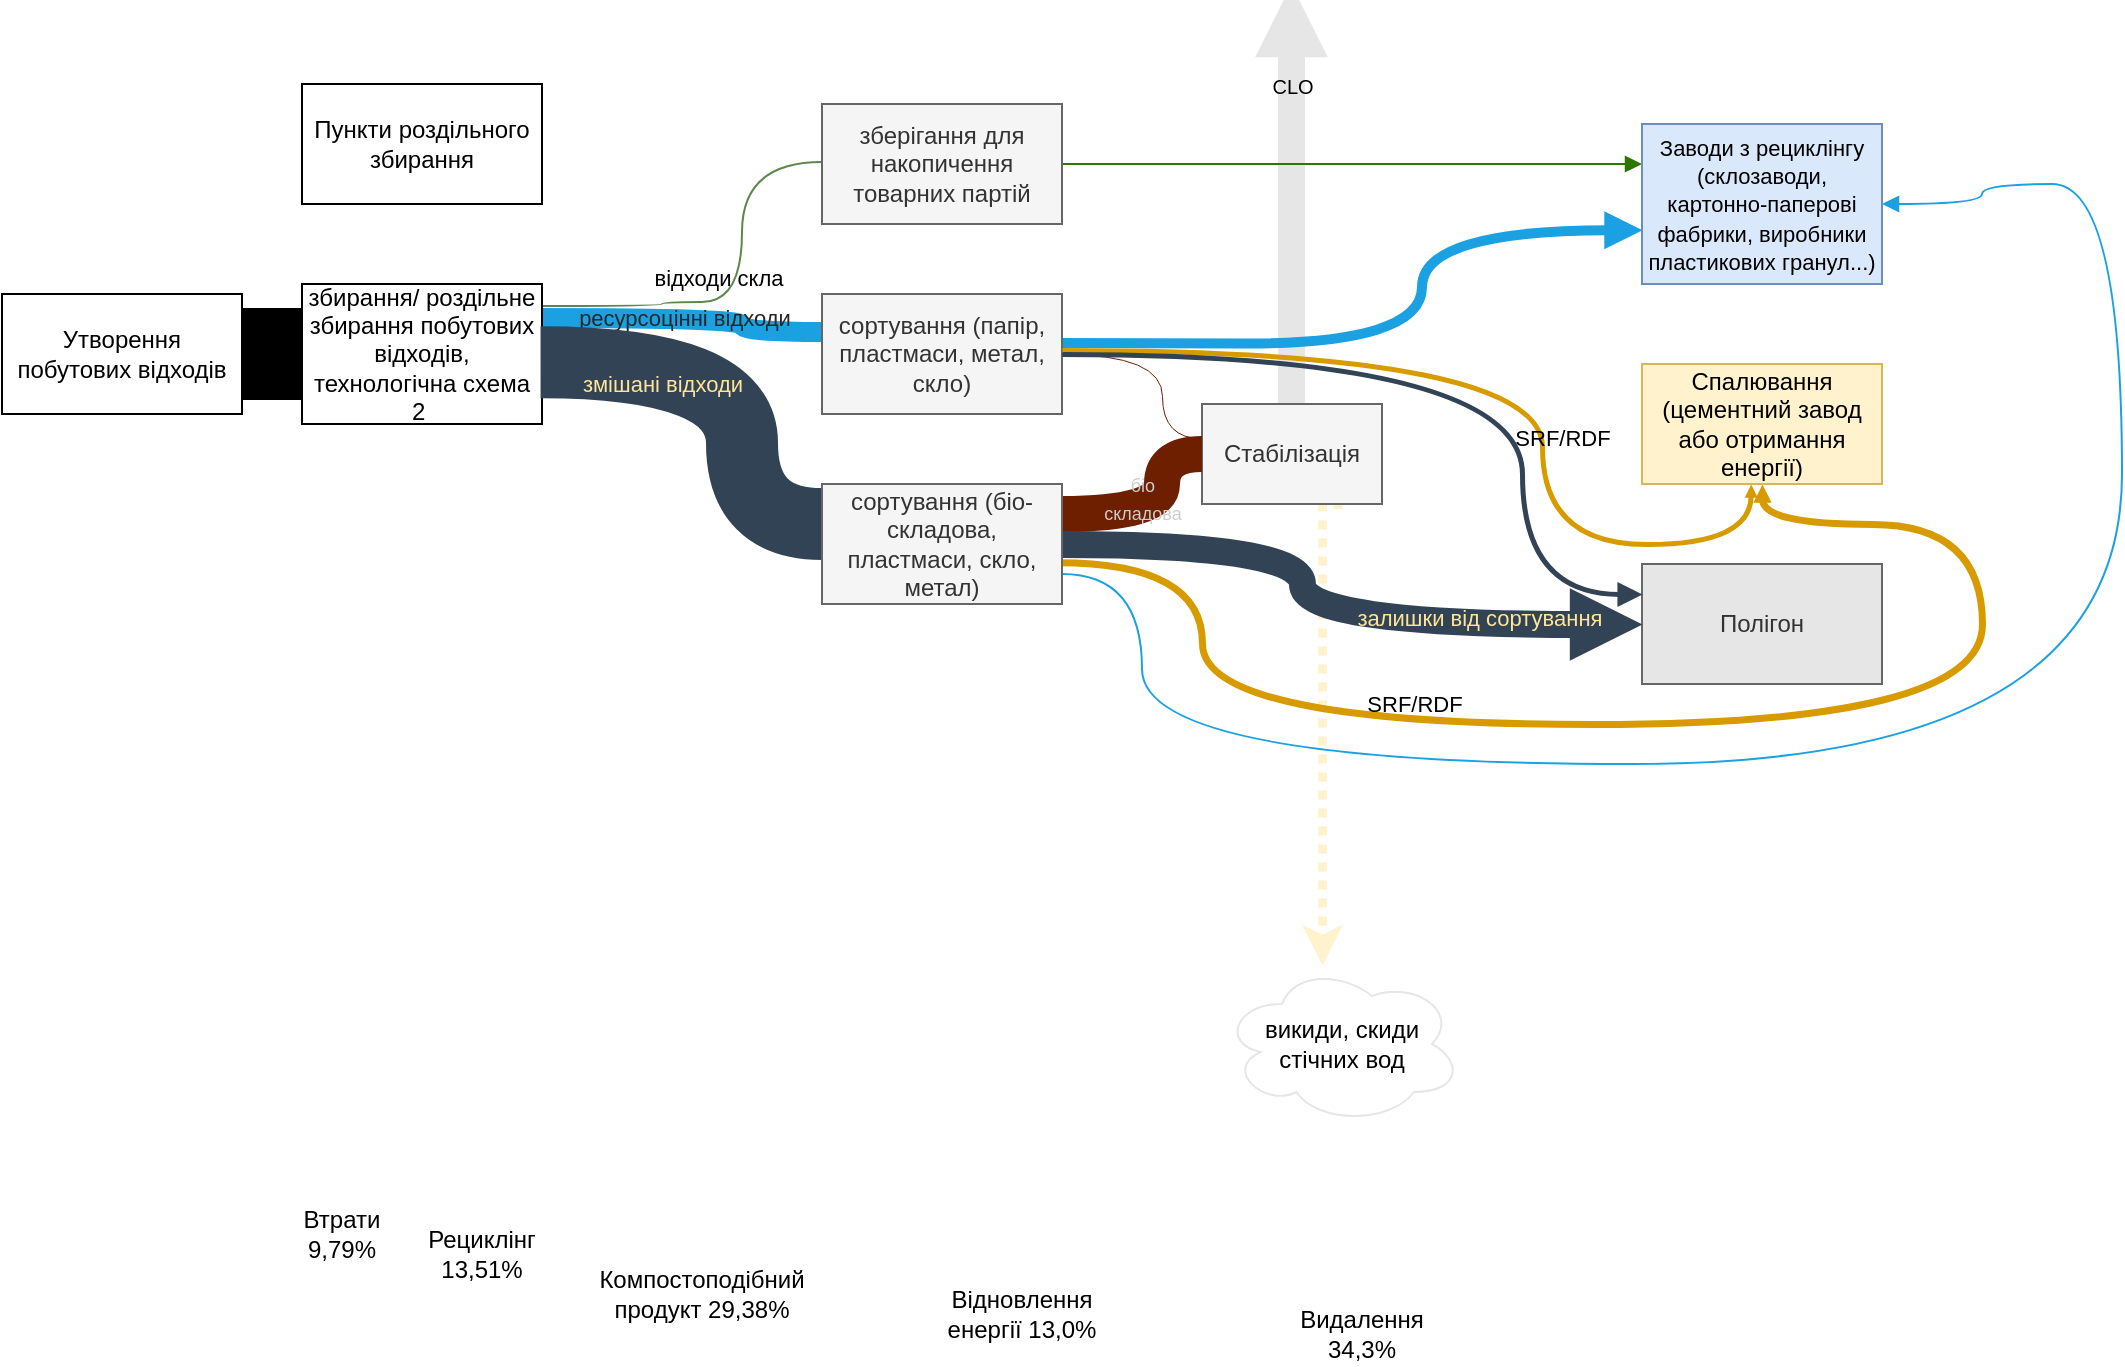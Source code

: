 <mxfile version="24.7.17" pages="2">
  <diagram name="Page-1" id="TaI290nxYZMiwjXGb0RB">
    <mxGraphModel dx="1122" dy="761" grid="1" gridSize="10" guides="1" tooltips="1" connect="1" arrows="1" fold="1" page="1" pageScale="1" pageWidth="1169" pageHeight="827" math="0" shadow="0">
      <root>
        <mxCell id="0" />
        <mxCell id="1" parent="0" />
        <mxCell id="YObOD3WKvlDWgrV_L_7Z-63" style="edgeStyle=orthogonalEdgeStyle;rounded=0;orthogonalLoop=1;jettySize=auto;html=1;exitX=0.5;exitY=0;exitDx=0;exitDy=0;curved=1;strokeWidth=13.5;endArrow=block;endFill=1;endSize=1;fillColor=#f5f5f5;strokeColor=#E6E6E6;" edge="1" parent="1">
          <mxGeometry relative="1" as="geometry">
            <mxPoint x="654.5" y="290" as="sourcePoint" />
            <mxPoint x="654.5" y="80" as="targetPoint" />
            <Array as="points">
              <mxPoint x="654.5" y="130" />
            </Array>
          </mxGeometry>
        </mxCell>
        <mxCell id="YObOD3WKvlDWgrV_L_7Z-66" value="&lt;font size=&quot;1&quot;&gt;CLO&lt;/font&gt;" style="edgeLabel;html=1;align=center;verticalAlign=middle;resizable=0;points=[];labelBackgroundColor=none;spacingTop=2;" vertex="1" connectable="0" parent="YObOD3WKvlDWgrV_L_7Z-63">
          <mxGeometry relative="1" as="geometry">
            <mxPoint y="-55" as="offset" />
          </mxGeometry>
        </mxCell>
        <mxCell id="YObOD3WKvlDWgrV_L_7Z-57" value="" style="edgeStyle=orthogonalEdgeStyle;rounded=0;orthogonalLoop=1;jettySize=auto;html=1;strokeWidth=4.5;fillColor=#f9f7ed;strokeColor=#FFF2CC;dashed=1;dashPattern=1 1;" edge="1" parent="1" target="YObOD3WKvlDWgrV_L_7Z-56">
          <mxGeometry relative="1" as="geometry">
            <mxPoint x="680" y="340" as="sourcePoint" />
            <Array as="points">
              <mxPoint x="670" y="340" />
            </Array>
          </mxGeometry>
        </mxCell>
        <mxCell id="YObOD3WKvlDWgrV_L_7Z-9" value="" style="edgeStyle=orthogonalEdgeStyle;rounded=0;orthogonalLoop=1;jettySize=auto;html=1;curved=1;fillColor=#6d8764;strokeColor=#5D874F;endArrow=none;endFill=0;entryX=1;entryY=0.5;entryDx=0;entryDy=0;" edge="1" parent="1">
          <mxGeometry relative="1" as="geometry">
            <mxPoint x="280" y="241" as="sourcePoint" />
            <mxPoint x="420" y="169" as="targetPoint" />
            <Array as="points">
              <mxPoint x="340" y="241" />
              <mxPoint x="340" y="239" />
              <mxPoint x="380" y="239" />
              <mxPoint x="380" y="169" />
            </Array>
          </mxGeometry>
        </mxCell>
        <mxCell id="YObOD3WKvlDWgrV_L_7Z-36" value="відходи скла" style="edgeLabel;html=1;align=center;verticalAlign=middle;resizable=0;points=[];labelBackgroundColor=none;" vertex="1" connectable="0" parent="YObOD3WKvlDWgrV_L_7Z-9">
          <mxGeometry y="12" relative="1" as="geometry">
            <mxPoint y="-8" as="offset" />
          </mxGeometry>
        </mxCell>
        <mxCell id="YObOD3WKvlDWgrV_L_7Z-31" value="" style="edgeStyle=orthogonalEdgeStyle;rounded=0;orthogonalLoop=1;jettySize=auto;html=1;fillColor=#1ba1e2;strokeColor=#1BA1E2;strokeWidth=10;endArrow=none;endFill=0;curved=1;exitX=0.005;exitY=0.769;exitDx=0;exitDy=0;entryX=0.003;entryY=0.317;entryDx=0;entryDy=0;exitPerimeter=0;entryPerimeter=0;" edge="1" parent="1" target="YObOD3WKvlDWgrV_L_7Z-30">
          <mxGeometry relative="1" as="geometry">
            <mxPoint x="279.4" y="247.0" as="sourcePoint" />
            <mxPoint x="420" y="263.33" as="targetPoint" />
            <Array as="points">
              <mxPoint x="380" y="247" />
              <mxPoint x="380" y="254" />
            </Array>
          </mxGeometry>
        </mxCell>
        <mxCell id="YObOD3WKvlDWgrV_L_7Z-34" value="&lt;p style=&quot;margin: 0px; font-style: normal; font-variant-caps: normal; font-stretch: normal; line-height: normal; font-family: Arial; font-size-adjust: none; font-kerning: auto; font-variant-alternates: normal; font-variant-ligatures: normal; font-variant-numeric: normal; font-variant-east-asian: normal; font-variant-position: normal; font-variant-emoji: normal; font-feature-settings: normal; font-optical-sizing: auto; font-variation-settings: normal; color: rgb(38, 38, 38);&quot;&gt;ресурсоцінні відходи&lt;/p&gt;" style="edgeLabel;html=1;align=center;verticalAlign=middle;resizable=0;points=[];labelBackgroundColor=none;" vertex="1" connectable="0" parent="YObOD3WKvlDWgrV_L_7Z-31">
          <mxGeometry x="0.024" y="-1" relative="1" as="geometry">
            <mxPoint x="-5" y="-2" as="offset" />
          </mxGeometry>
        </mxCell>
        <mxCell id="YObOD3WKvlDWgrV_L_7Z-1" value="збирання/ роздільне збирання побутових відходів, технологічна схема 2&amp;nbsp;" style="rounded=0;whiteSpace=wrap;html=1;direction=west;" vertex="1" parent="1">
          <mxGeometry x="160" y="230" width="120" height="70" as="geometry" />
        </mxCell>
        <mxCell id="YObOD3WKvlDWgrV_L_7Z-54" style="edgeStyle=orthogonalEdgeStyle;rounded=0;orthogonalLoop=1;jettySize=auto;html=1;curved=1;entryX=0.5;entryY=1;entryDx=0;entryDy=0;strokeWidth=3.5;fillColor=#ffcd28;strokeColor=#d79b00;gradientColor=#ffa500;exitX=0.982;exitY=0.653;exitDx=0;exitDy=0;endArrow=block;endFill=1;exitPerimeter=0;endSize=0;" edge="1" parent="1" source="YObOD3WKvlDWgrV_L_7Z-6" target="YObOD3WKvlDWgrV_L_7Z-39">
          <mxGeometry relative="1" as="geometry">
            <mxPoint x="950" y="260" as="targetPoint" />
            <Array as="points">
              <mxPoint x="610" y="369" />
              <mxPoint x="610" y="450" />
              <mxPoint x="1000" y="450" />
              <mxPoint x="1000" y="350" />
              <mxPoint x="890" y="350" />
            </Array>
          </mxGeometry>
        </mxCell>
        <mxCell id="YObOD3WKvlDWgrV_L_7Z-67" value="SRF/RDF" style="edgeLabel;html=1;align=center;verticalAlign=middle;resizable=0;points=[];labelBackgroundColor=none;" vertex="1" connectable="0" parent="YObOD3WKvlDWgrV_L_7Z-54">
          <mxGeometry x="-0.564" y="-15" relative="1" as="geometry">
            <mxPoint x="90" y="-25" as="offset" />
          </mxGeometry>
        </mxCell>
        <mxCell id="YObOD3WKvlDWgrV_L_7Z-47" style="edgeStyle=orthogonalEdgeStyle;rounded=0;orthogonalLoop=1;jettySize=auto;html=1;entryX=0;entryY=0.25;entryDx=0;entryDy=0;curved=1;fillColor=#60a917;strokeColor=#2D7600;endArrow=block;endFill=1;exitX=0;exitY=0.5;exitDx=0;exitDy=0;" edge="1" parent="1" source="YObOD3WKvlDWgrV_L_7Z-8" target="YObOD3WKvlDWgrV_L_7Z-37">
          <mxGeometry relative="1" as="geometry">
            <mxPoint x="550" y="454.6" as="sourcePoint" />
            <mxPoint x="858.8" y="454.58" as="targetPoint" />
            <Array as="points" />
          </mxGeometry>
        </mxCell>
        <mxCell id="YObOD3WKvlDWgrV_L_7Z-8" value="зберігання для накопичення товарних партій" style="rounded=0;whiteSpace=wrap;html=1;direction=west;fillColor=#f5f5f5;strokeColor=#666666;fontColor=#333333;" vertex="1" parent="1">
          <mxGeometry x="420" y="140" width="120" height="60" as="geometry" />
        </mxCell>
        <mxCell id="YObOD3WKvlDWgrV_L_7Z-38" value="" style="edgeStyle=orthogonalEdgeStyle;rounded=0;orthogonalLoop=1;jettySize=auto;html=1;curved=1;strokeWidth=5;fillColor=#1ba1e2;strokeColor=#1BA1E2;endArrow=block;endFill=1;entryX=0.002;entryY=0.664;entryDx=0;entryDy=0;exitX=0.988;exitY=0.409;exitDx=0;exitDy=0;exitPerimeter=0;entryPerimeter=0;" edge="1" parent="1" source="YObOD3WKvlDWgrV_L_7Z-30" target="YObOD3WKvlDWgrV_L_7Z-37">
          <mxGeometry relative="1" as="geometry">
            <mxPoint x="540" y="250" as="sourcePoint" />
            <mxPoint x="699" y="100" as="targetPoint" />
            <Array as="points">
              <mxPoint x="540" y="260" />
              <mxPoint x="720" y="260" />
              <mxPoint x="720" y="210" />
            </Array>
          </mxGeometry>
        </mxCell>
        <mxCell id="YObOD3WKvlDWgrV_L_7Z-30" value="сортування (папір, пластмаси, метал, скло)" style="whiteSpace=wrap;html=1;rounded=0;fillColor=#f5f5f5;fontColor=#333333;strokeColor=#666666;" vertex="1" parent="1">
          <mxGeometry x="420" y="235" width="120" height="60" as="geometry" />
        </mxCell>
        <mxCell id="YObOD3WKvlDWgrV_L_7Z-37" value="&lt;font style=&quot;font-size: 11px;&quot;&gt;Заводи з рециклінгу (склозаводи, картонно-паперові фабрики, виробники пластикових гранул...)&lt;/font&gt;" style="whiteSpace=wrap;html=1;fillColor=#dae8fc;strokeColor=#6c8ebf;rounded=0;" vertex="1" parent="1">
          <mxGeometry x="830" y="150" width="120" height="80" as="geometry" />
        </mxCell>
        <mxCell id="YObOD3WKvlDWgrV_L_7Z-40" value="" style="edgeStyle=orthogonalEdgeStyle;orthogonalLoop=1;jettySize=auto;html=1;rounded=0;curved=1;strokeWidth=2.5;fillColor=#ffcd28;strokeColor=#d79b00;gradientColor=#ffa500;startArrow=none;startFill=0;endArrow=block;endFill=1;exitX=1;exitY=0.5;exitDx=0;exitDy=0;entryX=0.453;entryY=1.001;entryDx=0;entryDy=0;entryPerimeter=0;endSize=0;" edge="1" parent="1" target="YObOD3WKvlDWgrV_L_7Z-39">
          <mxGeometry width="80" relative="1" as="geometry">
            <mxPoint x="540" y="263.0" as="sourcePoint" />
            <mxPoint x="830" y="308" as="targetPoint" />
            <Array as="points">
              <mxPoint x="780" y="263" />
              <mxPoint x="780" y="360" />
              <mxPoint x="884" y="360" />
            </Array>
          </mxGeometry>
        </mxCell>
        <mxCell id="YObOD3WKvlDWgrV_L_7Z-68" value="SRF/RDF" style="edgeLabel;html=1;align=center;verticalAlign=middle;resizable=0;points=[];labelBackgroundColor=none;" vertex="1" connectable="0" parent="YObOD3WKvlDWgrV_L_7Z-40">
          <mxGeometry x="0.25" relative="1" as="geometry">
            <mxPoint x="10" y="-11" as="offset" />
          </mxGeometry>
        </mxCell>
        <mxCell id="YObOD3WKvlDWgrV_L_7Z-41" value="Полігон" style="whiteSpace=wrap;html=1;fillColor=#E6E6E6;strokeColor=#666666;fontColor=#333333;" vertex="1" parent="1">
          <mxGeometry x="830" y="370" width="120" height="60" as="geometry" />
        </mxCell>
        <mxCell id="YObOD3WKvlDWgrV_L_7Z-44" value="" style="edgeStyle=orthogonalEdgeStyle;orthogonalLoop=1;jettySize=auto;html=1;rounded=0;entryX=-0.001;entryY=0.342;entryDx=0;entryDy=0;curved=1;strokeWidth=0.5;endArrow=none;endFill=0;fillColor=#a0522d;strokeColor=#6D1F00;exitX=1;exitY=0.5;exitDx=0;exitDy=0;entryPerimeter=0;" edge="1" parent="1" source="YObOD3WKvlDWgrV_L_7Z-30" target="YObOD3WKvlDWgrV_L_7Z-45">
          <mxGeometry width="80" relative="1" as="geometry">
            <mxPoint x="540" y="210" as="sourcePoint" />
            <mxPoint x="693.0" y="243" as="targetPoint" />
            <Array as="points">
              <mxPoint x="590" y="265" />
              <mxPoint x="590" y="307" />
            </Array>
          </mxGeometry>
        </mxCell>
        <mxCell id="YObOD3WKvlDWgrV_L_7Z-45" value="Стабілізація" style="whiteSpace=wrap;html=1;fillColor=#f5f5f5;fontColor=#333333;strokeColor=#666666;" vertex="1" parent="1">
          <mxGeometry x="610" y="290" width="90" height="50" as="geometry" />
        </mxCell>
        <mxCell id="YObOD3WKvlDWgrV_L_7Z-50" value="" style="edgeStyle=orthogonalEdgeStyle;orthogonalLoop=1;jettySize=auto;html=1;rounded=0;curved=1;strokeWidth=18;endArrow=none;endFill=0;fillColor=#a0522d;strokeColor=#6D1F00;exitX=1;exitY=0.25;exitDx=0;exitDy=0;entryX=0;entryY=0.5;entryDx=0;entryDy=0;" edge="1" parent="1" source="YObOD3WKvlDWgrV_L_7Z-6" target="YObOD3WKvlDWgrV_L_7Z-45">
          <mxGeometry width="80" relative="1" as="geometry">
            <mxPoint x="540" y="256.18" as="sourcePoint" />
            <mxPoint x="682.04" y="217" as="targetPoint" />
            <Array as="points">
              <mxPoint x="590" y="345" />
              <mxPoint x="590" y="315" />
            </Array>
          </mxGeometry>
        </mxCell>
        <mxCell id="YObOD3WKvlDWgrV_L_7Z-65" value="&lt;span style=&quot;white-space: normal; caret-color: rgb(51, 51, 51); text-align: left;&quot;&gt;&lt;font style=&quot;font-size: 9px;&quot; face=&quot;Helvetica&quot;&gt;біо складова&lt;/font&gt;&lt;/span&gt;" style="edgeLabel;html=1;align=center;verticalAlign=middle;resizable=0;points=[];labelBackgroundColor=none;fontColor=#CCCCCC;" vertex="1" connectable="0" parent="YObOD3WKvlDWgrV_L_7Z-50">
          <mxGeometry x="0.121" y="3" relative="1" as="geometry">
            <mxPoint x="-7" y="-2" as="offset" />
          </mxGeometry>
        </mxCell>
        <mxCell id="YObOD3WKvlDWgrV_L_7Z-51" value="" style="edgeStyle=orthogonalEdgeStyle;orthogonalLoop=1;jettySize=auto;html=1;rounded=0;curved=1;exitX=1;exitY=0.5;exitDx=0;exitDy=0;strokeWidth=13.5;fillColor=#647687;strokeColor=#314354;endArrow=block;endFill=1;endSize=1;" edge="1" parent="1" source="YObOD3WKvlDWgrV_L_7Z-6" target="YObOD3WKvlDWgrV_L_7Z-41">
          <mxGeometry width="80" relative="1" as="geometry">
            <mxPoint x="540" y="241" as="sourcePoint" />
            <mxPoint x="860" y="206" as="targetPoint" />
            <Array as="points">
              <mxPoint x="660" y="360" />
              <mxPoint x="660" y="400" />
            </Array>
          </mxGeometry>
        </mxCell>
        <mxCell id="YObOD3WKvlDWgrV_L_7Z-64" value="залишки від сортування&amp;nbsp;" style="edgeLabel;html=1;align=center;verticalAlign=middle;resizable=0;points=[];labelBackgroundColor=none;fontColor=#FFE599;" vertex="1" connectable="0" parent="YObOD3WKvlDWgrV_L_7Z-51">
          <mxGeometry x="-0.197" y="-1" relative="1" as="geometry">
            <mxPoint x="91" y="24" as="offset" />
          </mxGeometry>
        </mxCell>
        <mxCell id="YObOD3WKvlDWgrV_L_7Z-52" value="" style="edgeStyle=orthogonalEdgeStyle;orthogonalLoop=1;jettySize=auto;html=1;rounded=0;curved=1;fillColor=#1ba1e2;strokeColor=#1BA1E2;endArrow=block;endFill=1;exitX=1;exitY=0.75;exitDx=0;exitDy=0;entryX=1;entryY=0.5;entryDx=0;entryDy=0;" edge="1" parent="1" source="YObOD3WKvlDWgrV_L_7Z-6" target="YObOD3WKvlDWgrV_L_7Z-37">
          <mxGeometry width="80" relative="1" as="geometry">
            <mxPoint x="540" y="230" as="sourcePoint" />
            <mxPoint x="1030" y="190" as="targetPoint" />
            <Array as="points">
              <mxPoint x="580" y="375" />
              <mxPoint x="580" y="470" />
              <mxPoint x="1070" y="470" />
              <mxPoint x="1070" y="180" />
              <mxPoint x="1000" y="180" />
              <mxPoint x="1000" y="190" />
            </Array>
          </mxGeometry>
        </mxCell>
        <mxCell id="YObOD3WKvlDWgrV_L_7Z-56" value="викиди, скиди стічних вод" style="ellipse;shape=cloud;whiteSpace=wrap;html=1;strokeColor=#E6E6E6;" vertex="1" parent="1">
          <mxGeometry x="620" y="570" width="120" height="80" as="geometry" />
        </mxCell>
        <mxCell id="YObOD3WKvlDWgrV_L_7Z-69" value="Рециклінг 13,51%" style="text;strokeColor=none;align=center;fillColor=none;html=1;verticalAlign=middle;whiteSpace=wrap;rounded=0;" vertex="1" parent="1">
          <mxGeometry x="220" y="700" width="60" height="30" as="geometry" />
        </mxCell>
        <mxCell id="YObOD3WKvlDWgrV_L_7Z-71" value="Відновлення енергії 13,0%" style="text;strokeColor=none;align=center;fillColor=none;html=1;verticalAlign=middle;whiteSpace=wrap;rounded=0;" vertex="1" parent="1">
          <mxGeometry x="470" y="730" width="100" height="30" as="geometry" />
        </mxCell>
        <mxCell id="YObOD3WKvlDWgrV_L_7Z-72" value="Видалення 34,3%" style="text;strokeColor=none;align=center;fillColor=none;html=1;verticalAlign=middle;whiteSpace=wrap;rounded=0;" vertex="1" parent="1">
          <mxGeometry x="640" y="740" width="100" height="30" as="geometry" />
        </mxCell>
        <mxCell id="YObOD3WKvlDWgrV_L_7Z-73" value="Компостоподібний продукт 29,38%" style="text;strokeColor=none;align=center;fillColor=none;html=1;verticalAlign=middle;whiteSpace=wrap;rounded=0;" vertex="1" parent="1">
          <mxGeometry x="300" y="720" width="120" height="30" as="geometry" />
        </mxCell>
        <mxCell id="YObOD3WKvlDWgrV_L_7Z-74" value="Втрати 9,79%" style="text;strokeColor=none;align=center;fillColor=none;html=1;verticalAlign=middle;whiteSpace=wrap;rounded=0;" vertex="1" parent="1">
          <mxGeometry x="150" y="690" width="60" height="30" as="geometry" />
        </mxCell>
        <mxCell id="durKq_DNV5YjQT-T86ld-2" value="" style="edgeStyle=orthogonalEdgeStyle;rounded=0;orthogonalLoop=1;jettySize=auto;html=1;endArrow=none;endFill=0;strokeWidth=46;" edge="1" parent="1" source="YObOD3WKvlDWgrV_L_7Z-77" target="YObOD3WKvlDWgrV_L_7Z-1">
          <mxGeometry relative="1" as="geometry" />
        </mxCell>
        <mxCell id="YObOD3WKvlDWgrV_L_7Z-77" value="Утворення побутових відходів" style="whiteSpace=wrap;html=1;" vertex="1" parent="1">
          <mxGeometry x="10" y="235" width="120" height="60" as="geometry" />
        </mxCell>
        <mxCell id="durKq_DNV5YjQT-T86ld-4" value="" style="edgeStyle=orthogonalEdgeStyle;rounded=0;orthogonalLoop=1;jettySize=auto;html=1;curved=1;strokeWidth=36;endArrow=none;endFill=0;endSize=13;fontColor=#7a7a7a;fillColor=#647687;strokeColor=#314354;exitX=0.006;exitY=0.441;exitDx=0;exitDy=0;exitPerimeter=0;" edge="1" parent="1" source="YObOD3WKvlDWgrV_L_7Z-1" target="YObOD3WKvlDWgrV_L_7Z-6">
          <mxGeometry relative="1" as="geometry">
            <mxPoint x="279" y="269" as="sourcePoint" />
            <mxPoint x="500" y="401.5" as="targetPoint" />
            <Array as="points">
              <mxPoint x="380" y="269" />
              <mxPoint x="380" y="350" />
            </Array>
          </mxGeometry>
        </mxCell>
        <mxCell id="durKq_DNV5YjQT-T86ld-8" value="&lt;span style=&quot;caret-color: rgb(255, 229, 153); color: rgb(255, 229, 153);&quot;&gt;змішані відходи&lt;/span&gt;" style="edgeLabel;html=1;align=center;verticalAlign=middle;resizable=0;points=[];labelBackgroundColor=none;" vertex="1" connectable="0" parent="durKq_DNV5YjQT-T86ld-4">
          <mxGeometry x="-0.046" y="-6" relative="1" as="geometry">
            <mxPoint x="-34" y="6" as="offset" />
          </mxGeometry>
        </mxCell>
        <mxCell id="YObOD3WKvlDWgrV_L_7Z-6" value="сортування (біо-складова, пластмаси, скло, метал)" style="rounded=0;whiteSpace=wrap;html=1;fillColor=#f5f5f5;fontColor=#333333;strokeColor=#666666;" vertex="1" parent="1">
          <mxGeometry x="420" y="330" width="120" height="60" as="geometry" />
        </mxCell>
        <mxCell id="durKq_DNV5YjQT-T86ld-10" value="" style="edgeStyle=orthogonalEdgeStyle;orthogonalLoop=1;jettySize=auto;html=1;rounded=0;curved=1;strokeWidth=2.5;fillColor=#647687;strokeColor=#314354;entryX=0;entryY=0.25;entryDx=0;entryDy=0;endArrow=block;endFill=1;exitX=1;exitY=0.5;exitDx=0;exitDy=0;" edge="1" parent="1" source="YObOD3WKvlDWgrV_L_7Z-30" target="YObOD3WKvlDWgrV_L_7Z-41">
          <mxGeometry width="80" relative="1" as="geometry">
            <mxPoint x="530" y="215" as="sourcePoint" />
            <mxPoint x="830" y="395" as="targetPoint" />
            <Array as="points">
              <mxPoint x="770" y="265" />
              <mxPoint x="770" y="385" />
            </Array>
          </mxGeometry>
        </mxCell>
        <mxCell id="YObOD3WKvlDWgrV_L_7Z-39" value="Спалювання (цементний завод або отримання енергії)" style="whiteSpace=wrap;html=1;fillColor=#fff2cc;strokeColor=#d6b656;" vertex="1" parent="1">
          <mxGeometry x="830" y="270" width="120" height="60" as="geometry" />
        </mxCell>
        <mxCell id="41DSZIVwjrXOuzU7WRzZ-1" value="Пункти роздільного збирання" style="whiteSpace=wrap;html=1;" vertex="1" parent="1">
          <mxGeometry x="160" y="130" width="120" height="60" as="geometry" />
        </mxCell>
      </root>
    </mxGraphModel>
  </diagram>
  <diagram id="njtd-2ZJN5LWuQW-LDx5" name="Page-2">
    <mxGraphModel dx="954" dy="647" grid="1" gridSize="10" guides="1" tooltips="1" connect="1" arrows="1" fold="1" page="1" pageScale="1" pageWidth="1169" pageHeight="827" math="0" shadow="0">
      <root>
        <mxCell id="0" />
        <mxCell id="1" parent="0" />
        <mxCell id="jwHQSd07pXa5gYygd5in-1" value="" style="edgeStyle=orthogonalEdgeStyle;rounded=0;orthogonalLoop=1;jettySize=auto;html=1;strokeWidth=4.5;fillColor=#f9f7ed;strokeColor=#FFF2CC;dashed=1;dashPattern=1 1;" edge="1" parent="1" source="jwHQSd07pXa5gYygd5in-24" target="jwHQSd07pXa5gYygd5in-30">
          <mxGeometry relative="1" as="geometry" />
        </mxCell>
        <mxCell id="jwHQSd07pXa5gYygd5in-2" value="" style="edgeStyle=orthogonalEdgeStyle;rounded=0;orthogonalLoop=1;jettySize=auto;html=1;curved=1;strokeWidth=36;endArrow=none;endFill=0;exitX=0;exitY=0.75;exitDx=0;exitDy=0;endSize=13;fontColor=#7a7a7a;fillColor=#647687;strokeColor=#314354;" edge="1" parent="1" source="jwHQSd07pXa5gYygd5in-8" target="jwHQSd07pXa5gYygd5in-11">
          <mxGeometry relative="1" as="geometry" />
        </mxCell>
        <mxCell id="jwHQSd07pXa5gYygd5in-3" value="змішані відходи" style="edgeLabel;html=1;align=center;verticalAlign=middle;resizable=0;points=[];fontColor=#FFE599;labelBackgroundColor=none;" vertex="1" connectable="0" parent="jwHQSd07pXa5gYygd5in-2">
          <mxGeometry x="0.174" y="-11" relative="1" as="geometry">
            <mxPoint x="-2" y="-11" as="offset" />
          </mxGeometry>
        </mxCell>
        <mxCell id="jwHQSd07pXa5gYygd5in-4" value="" style="edgeStyle=orthogonalEdgeStyle;rounded=0;orthogonalLoop=1;jettySize=auto;html=1;curved=1;fillColor=#6d8764;strokeColor=#5D874F;exitX=0.025;exitY=0.386;exitDx=0;exitDy=0;endArrow=none;endFill=0;exitPerimeter=0;entryX=1;entryY=0.5;entryDx=0;entryDy=0;" edge="1" parent="1" source="jwHQSd07pXa5gYygd5in-8" target="jwHQSd07pXa5gYygd5in-13">
          <mxGeometry relative="1" as="geometry">
            <mxPoint x="280" y="281.5" as="sourcePoint" />
            <mxPoint x="480" y="403" as="targetPoint" />
            <Array as="points">
              <mxPoint x="310" y="273" />
              <mxPoint x="310" y="455" />
            </Array>
          </mxGeometry>
        </mxCell>
        <mxCell id="jwHQSd07pXa5gYygd5in-5" value="відходи скла" style="edgeLabel;html=1;align=center;verticalAlign=middle;resizable=0;points=[];" vertex="1" connectable="0" parent="jwHQSd07pXa5gYygd5in-4">
          <mxGeometry y="12" relative="1" as="geometry">
            <mxPoint y="-8" as="offset" />
          </mxGeometry>
        </mxCell>
        <mxCell id="jwHQSd07pXa5gYygd5in-6" value="" style="edgeStyle=orthogonalEdgeStyle;rounded=0;orthogonalLoop=1;jettySize=auto;html=1;fillColor=#1ba1e2;strokeColor=#1BA1E2;strokeWidth=10;endArrow=none;endFill=0;curved=1;" edge="1" parent="1" source="jwHQSd07pXa5gYygd5in-8" target="jwHQSd07pXa5gYygd5in-15">
          <mxGeometry relative="1" as="geometry" />
        </mxCell>
        <mxCell id="jwHQSd07pXa5gYygd5in-7" value="&lt;p style=&quot;margin: 0px; font-style: normal; font-variant-caps: normal; font-stretch: normal; line-height: normal; font-family: Arial; font-size-adjust: none; font-kerning: auto; font-variant-alternates: normal; font-variant-ligatures: normal; font-variant-numeric: normal; font-variant-east-asian: normal; font-variant-position: normal; font-variant-emoji: normal; font-feature-settings: normal; font-optical-sizing: auto; font-variation-settings: normal; color: rgb(38, 38, 38);&quot;&gt;ресурсоцінні відходи&lt;/p&gt;" style="edgeLabel;html=1;align=center;verticalAlign=middle;resizable=0;points=[];" vertex="1" connectable="0" parent="jwHQSd07pXa5gYygd5in-6">
          <mxGeometry x="0.024" y="-1" relative="1" as="geometry">
            <mxPoint x="11" as="offset" />
          </mxGeometry>
        </mxCell>
        <mxCell id="jwHQSd07pXa5gYygd5in-8" value="збирання/ роздільне збирання побутових відходів" style="rounded=0;whiteSpace=wrap;html=1;direction=west;" vertex="1" parent="1">
          <mxGeometry x="160" y="230" width="120" height="70" as="geometry" />
        </mxCell>
        <mxCell id="jwHQSd07pXa5gYygd5in-9" style="edgeStyle=orthogonalEdgeStyle;rounded=0;orthogonalLoop=1;jettySize=auto;html=1;curved=1;entryX=1.008;entryY=0.607;entryDx=0;entryDy=0;entryPerimeter=0;strokeWidth=3.5;fillColor=#ffcd28;strokeColor=#d79b00;gradientColor=#ffa500;exitX=1;exitY=0.25;exitDx=0;exitDy=0;endArrow=block;endFill=1;" edge="1" parent="1" source="jwHQSd07pXa5gYygd5in-11" target="jwHQSd07pXa5gYygd5in-17">
          <mxGeometry relative="1" as="geometry">
            <mxPoint x="950" y="260" as="targetPoint" />
            <Array as="points">
              <mxPoint x="600" y="232" />
              <mxPoint x="600" y="170" />
              <mxPoint x="1000" y="170" />
              <mxPoint x="1000" y="356" />
            </Array>
          </mxGeometry>
        </mxCell>
        <mxCell id="jwHQSd07pXa5gYygd5in-10" value="SRF/RDF" style="edgeLabel;html=1;align=center;verticalAlign=middle;resizable=0;points=[];labelBackgroundColor=none;" vertex="1" connectable="0" parent="jwHQSd07pXa5gYygd5in-9">
          <mxGeometry x="-0.564" y="-15" relative="1" as="geometry">
            <mxPoint x="134" y="-25" as="offset" />
          </mxGeometry>
        </mxCell>
        <mxCell id="jwHQSd07pXa5gYygd5in-11" value="сортування" style="rounded=0;whiteSpace=wrap;html=1;fillColor=#f5f5f5;fontColor=#333333;strokeColor=#666666;" vertex="1" parent="1">
          <mxGeometry x="420" y="217" width="120" height="60" as="geometry" />
        </mxCell>
        <mxCell id="jwHQSd07pXa5gYygd5in-12" style="edgeStyle=orthogonalEdgeStyle;rounded=0;orthogonalLoop=1;jettySize=auto;html=1;entryX=-0.01;entryY=0.583;entryDx=0;entryDy=0;curved=1;fillColor=#60a917;strokeColor=#2D7600;endArrow=block;endFill=1;entryPerimeter=0;" edge="1" parent="1" target="jwHQSd07pXa5gYygd5in-16">
          <mxGeometry relative="1" as="geometry">
            <mxPoint x="520" y="460" as="sourcePoint" />
            <mxPoint x="810" y="462.02" as="targetPoint" />
            <Array as="points" />
          </mxGeometry>
        </mxCell>
        <mxCell id="jwHQSd07pXa5gYygd5in-13" value="зберігання для накопичення товарних партій" style="rounded=0;whiteSpace=wrap;html=1;direction=west;fillColor=#f5f5f5;strokeColor=#666666;fontColor=#333333;" vertex="1" parent="1">
          <mxGeometry x="420" y="425" width="120" height="60" as="geometry" />
        </mxCell>
        <mxCell id="jwHQSd07pXa5gYygd5in-14" value="" style="edgeStyle=orthogonalEdgeStyle;rounded=0;orthogonalLoop=1;jettySize=auto;html=1;curved=1;entryX=-0.01;entryY=0.43;entryDx=0;entryDy=0;strokeWidth=5;fillColor=#1ba1e2;strokeColor=#1BA1E2;exitX=1.001;exitY=0.562;exitDx=0;exitDy=0;exitPerimeter=0;endArrow=block;endFill=1;entryPerimeter=0;" edge="1" parent="1" source="jwHQSd07pXa5gYygd5in-15" target="jwHQSd07pXa5gYygd5in-16">
          <mxGeometry relative="1" as="geometry">
            <mxPoint x="540" y="350" as="sourcePoint" />
            <mxPoint x="690" y="490" as="targetPoint" />
            <Array as="points">
              <mxPoint x="680" y="334" />
              <mxPoint x="680" y="451" />
            </Array>
          </mxGeometry>
        </mxCell>
        <mxCell id="jwHQSd07pXa5gYygd5in-15" value="сортування (папір, пластмаси, метал, скло)" style="whiteSpace=wrap;html=1;rounded=0;fillColor=#f5f5f5;fontColor=#333333;strokeColor=#666666;" vertex="1" parent="1">
          <mxGeometry x="420" y="300" width="120" height="60" as="geometry" />
        </mxCell>
        <mxCell id="jwHQSd07pXa5gYygd5in-16" value="Заводи з рециклінгу" style="whiteSpace=wrap;html=1;fillColor=#dae8fc;strokeColor=#6c8ebf;rounded=0;" vertex="1" parent="1">
          <mxGeometry x="830" y="425" width="120" height="60" as="geometry" />
        </mxCell>
        <mxCell id="jwHQSd07pXa5gYygd5in-17" value="Спалювання (цементний завод або отримання енергії)" style="whiteSpace=wrap;html=1;fillColor=#fff2cc;strokeColor=#d6b656;" vertex="1" parent="1">
          <mxGeometry x="830" y="320" width="120" height="60" as="geometry" />
        </mxCell>
        <mxCell id="jwHQSd07pXa5gYygd5in-18" value="" style="edgeStyle=orthogonalEdgeStyle;orthogonalLoop=1;jettySize=auto;html=1;rounded=0;curved=1;strokeWidth=2.5;fillColor=#ffcd28;strokeColor=#d79b00;gradientColor=#ffa500;startArrow=none;startFill=0;entryX=0;entryY=0.5;entryDx=0;entryDy=0;endArrow=block;endFill=1;" edge="1" parent="1" target="jwHQSd07pXa5gYygd5in-17">
          <mxGeometry width="80" relative="1" as="geometry">
            <mxPoint x="540" y="330" as="sourcePoint" />
            <mxPoint x="620" y="340" as="targetPoint" />
            <Array as="points">
              <mxPoint x="540" y="331" />
              <mxPoint x="690" y="331" />
              <mxPoint x="690" y="350" />
            </Array>
          </mxGeometry>
        </mxCell>
        <mxCell id="jwHQSd07pXa5gYygd5in-19" value="SRF/RDF" style="edgeLabel;html=1;align=center;verticalAlign=middle;resizable=0;points=[];labelBackgroundColor=none;" vertex="1" connectable="0" parent="jwHQSd07pXa5gYygd5in-18">
          <mxGeometry x="0.25" relative="1" as="geometry">
            <mxPoint x="26" y="-10" as="offset" />
          </mxGeometry>
        </mxCell>
        <mxCell id="jwHQSd07pXa5gYygd5in-20" value="Полігон" style="whiteSpace=wrap;html=1;fillColor=#E6E6E6;strokeColor=#666666;fontColor=#333333;" vertex="1" parent="1">
          <mxGeometry x="830" y="235" width="120" height="60" as="geometry" />
        </mxCell>
        <mxCell id="jwHQSd07pXa5gYygd5in-21" value="" style="edgeStyle=orthogonalEdgeStyle;orthogonalLoop=1;jettySize=auto;html=1;rounded=0;entryX=0;entryY=0.5;entryDx=0;entryDy=0;curved=1;strokeWidth=0.5;exitX=1.001;exitY=0.424;exitDx=0;exitDy=0;exitPerimeter=0;endArrow=none;endFill=0;fillColor=#a0522d;strokeColor=#6D1F00;" edge="1" parent="1" target="jwHQSd07pXa5gYygd5in-24">
          <mxGeometry width="80" relative="1" as="geometry">
            <mxPoint x="540.12" y="326.44" as="sourcePoint" />
            <mxPoint x="693.0" y="243" as="targetPoint" />
            <Array as="points">
              <mxPoint x="610" y="326" />
              <mxPoint x="610" y="285" />
            </Array>
          </mxGeometry>
        </mxCell>
        <mxCell id="jwHQSd07pXa5gYygd5in-22" style="edgeStyle=orthogonalEdgeStyle;rounded=0;orthogonalLoop=1;jettySize=auto;html=1;exitX=1;exitY=0.5;exitDx=0;exitDy=0;entryX=-0.007;entryY=0.531;entryDx=0;entryDy=0;curved=1;strokeWidth=13.5;endArrow=block;endFill=1;endSize=1;fillColor=#f5f5f5;strokeColor=#E6E6E6;entryPerimeter=0;" edge="1" parent="1" target="jwHQSd07pXa5gYygd5in-20">
          <mxGeometry relative="1" as="geometry">
            <mxPoint x="740" y="282" as="sourcePoint" />
            <mxPoint x="830" y="277" as="targetPoint" />
            <Array as="points">
              <mxPoint x="780" y="282" />
              <mxPoint x="780" y="267" />
            </Array>
          </mxGeometry>
        </mxCell>
        <mxCell id="jwHQSd07pXa5gYygd5in-23" value="&lt;font size=&quot;1&quot;&gt;CLO&lt;/font&gt;" style="edgeLabel;html=1;align=center;verticalAlign=middle;resizable=0;points=[];labelBackgroundColor=none;spacingTop=2;" vertex="1" connectable="0" parent="jwHQSd07pXa5gYygd5in-22">
          <mxGeometry relative="1" as="geometry">
            <mxPoint x="-1" y="1" as="offset" />
          </mxGeometry>
        </mxCell>
        <mxCell id="jwHQSd07pXa5gYygd5in-24" value="Стабілізація" style="whiteSpace=wrap;html=1;fillColor=#f5f5f5;fontColor=#333333;strokeColor=#666666;" vertex="1" parent="1">
          <mxGeometry x="620" y="260" width="120" height="50" as="geometry" />
        </mxCell>
        <mxCell id="jwHQSd07pXa5gYygd5in-25" value="" style="edgeStyle=orthogonalEdgeStyle;orthogonalLoop=1;jettySize=auto;html=1;rounded=0;curved=1;strokeWidth=18;endArrow=none;endFill=0;fillColor=#a0522d;strokeColor=#6D1F00;exitX=0.983;exitY=0.653;exitDx=0;exitDy=0;exitPerimeter=0;entryX=0;entryY=0.331;entryDx=0;entryDy=0;entryPerimeter=0;" edge="1" parent="1" target="jwHQSd07pXa5gYygd5in-24">
          <mxGeometry width="80" relative="1" as="geometry">
            <mxPoint x="540" y="256.18" as="sourcePoint" />
            <mxPoint x="682.04" y="217" as="targetPoint" />
            <Array as="points">
              <mxPoint x="570" y="256" />
              <mxPoint x="590" y="256" />
              <mxPoint x="590" y="277" />
            </Array>
          </mxGeometry>
        </mxCell>
        <mxCell id="jwHQSd07pXa5gYygd5in-26" value="&lt;span style=&quot;white-space: normal; caret-color: rgb(51, 51, 51); text-align: left;&quot;&gt;&lt;font style=&quot;font-size: 9px;&quot; face=&quot;Helvetica&quot;&gt;біо складова&lt;/font&gt;&lt;/span&gt;" style="edgeLabel;html=1;align=center;verticalAlign=middle;resizable=0;points=[];labelBackgroundColor=none;fontColor=#CCCCCC;" vertex="1" connectable="0" parent="jwHQSd07pXa5gYygd5in-25">
          <mxGeometry x="0.121" y="3" relative="1" as="geometry">
            <mxPoint x="-1" y="3" as="offset" />
          </mxGeometry>
        </mxCell>
        <mxCell id="jwHQSd07pXa5gYygd5in-27" value="" style="edgeStyle=orthogonalEdgeStyle;orthogonalLoop=1;jettySize=auto;html=1;rounded=0;entryX=0;entryY=0.25;entryDx=0;entryDy=0;curved=1;exitX=1;exitY=0.75;exitDx=0;exitDy=0;strokeWidth=13.5;fillColor=#647687;strokeColor=#314354;endArrow=block;endFill=1;endSize=1;" edge="1" parent="1" target="jwHQSd07pXa5gYygd5in-20">
          <mxGeometry width="80" relative="1" as="geometry">
            <mxPoint x="540" y="241" as="sourcePoint" />
            <mxPoint x="860" y="206" as="targetPoint" />
            <Array as="points">
              <mxPoint x="620" y="241" />
              <mxPoint x="620" y="240" />
              <mxPoint x="750" y="240" />
              <mxPoint x="750" y="250" />
            </Array>
          </mxGeometry>
        </mxCell>
        <mxCell id="jwHQSd07pXa5gYygd5in-28" value="залишки від сортування&amp;nbsp;" style="edgeLabel;html=1;align=center;verticalAlign=middle;resizable=0;points=[];labelBackgroundColor=none;fontColor=#FFE599;" vertex="1" connectable="0" parent="jwHQSd07pXa5gYygd5in-27">
          <mxGeometry x="-0.197" y="-1" relative="1" as="geometry">
            <mxPoint y="-2" as="offset" />
          </mxGeometry>
        </mxCell>
        <mxCell id="jwHQSd07pXa5gYygd5in-29" value="" style="edgeStyle=orthogonalEdgeStyle;orthogonalLoop=1;jettySize=auto;html=1;rounded=0;curved=1;fillColor=#1ba1e2;strokeColor=#1BA1E2;endArrow=block;endFill=1;" edge="1" parent="1">
          <mxGeometry width="80" relative="1" as="geometry">
            <mxPoint x="540" y="230" as="sourcePoint" />
            <mxPoint x="950" y="460" as="targetPoint" />
            <Array as="points">
              <mxPoint x="590" y="230" />
              <mxPoint x="590" y="140" />
              <mxPoint x="1030" y="140" />
              <mxPoint x="1030" y="460" />
            </Array>
          </mxGeometry>
        </mxCell>
        <mxCell id="jwHQSd07pXa5gYygd5in-30" value="викиди, скиди стічних вод" style="ellipse;shape=cloud;whiteSpace=wrap;html=1;strokeColor=#E6E6E6;" vertex="1" parent="1">
          <mxGeometry x="620" y="535" width="120" height="80" as="geometry" />
        </mxCell>
        <mxCell id="jwHQSd07pXa5gYygd5in-31" value="Рециклінг 13,51%" style="text;strokeColor=none;align=center;fillColor=none;html=1;verticalAlign=middle;whiteSpace=wrap;rounded=0;" vertex="1" parent="1">
          <mxGeometry x="340" y="560" width="60" height="30" as="geometry" />
        </mxCell>
        <mxCell id="jwHQSd07pXa5gYygd5in-32" value="Відновлення енергії 13,0%" style="text;strokeColor=none;align=center;fillColor=none;html=1;verticalAlign=middle;whiteSpace=wrap;rounded=0;" vertex="1" parent="1">
          <mxGeometry x="400" y="560" width="100" height="30" as="geometry" />
        </mxCell>
        <mxCell id="jwHQSd07pXa5gYygd5in-33" value="Видалення 34,3%" style="text;strokeColor=none;align=center;fillColor=none;html=1;verticalAlign=middle;whiteSpace=wrap;rounded=0;" vertex="1" parent="1">
          <mxGeometry x="485" y="560" width="100" height="30" as="geometry" />
        </mxCell>
        <mxCell id="jwHQSd07pXa5gYygd5in-34" value="Компостоподібний продукт 29,38%" style="text;strokeColor=none;align=center;fillColor=none;html=1;verticalAlign=middle;whiteSpace=wrap;rounded=0;" vertex="1" parent="1">
          <mxGeometry x="410" y="600" width="120" height="30" as="geometry" />
        </mxCell>
        <mxCell id="jwHQSd07pXa5gYygd5in-35" value="Втрати 9,79%" style="text;strokeColor=none;align=center;fillColor=none;html=1;verticalAlign=middle;whiteSpace=wrap;rounded=0;" vertex="1" parent="1">
          <mxGeometry x="150" y="560" width="60" height="30" as="geometry" />
        </mxCell>
        <mxCell id="jwHQSd07pXa5gYygd5in-36" value="" style="edgeStyle=orthogonalEdgeStyle;orthogonalLoop=1;jettySize=auto;html=1;rounded=0;curved=1;strokeWidth=2.5;fillColor=#647687;strokeColor=#314354;entryX=0;entryY=0.75;entryDx=0;entryDy=0;endArrow=block;endFill=1;" edge="1" parent="1" target="jwHQSd07pXa5gYygd5in-20">
          <mxGeometry width="80" relative="1" as="geometry">
            <mxPoint x="540" y="328" as="sourcePoint" />
            <mxPoint x="830" y="291" as="targetPoint" />
            <Array as="points">
              <mxPoint x="800" y="328" />
              <mxPoint x="800" y="280" />
            </Array>
          </mxGeometry>
        </mxCell>
        <mxCell id="jwHQSd07pXa5gYygd5in-37" value="Утворення" style="whiteSpace=wrap;html=1;" vertex="1" parent="1">
          <mxGeometry x="10" y="235" width="120" height="60" as="geometry" />
        </mxCell>
      </root>
    </mxGraphModel>
  </diagram>
</mxfile>
